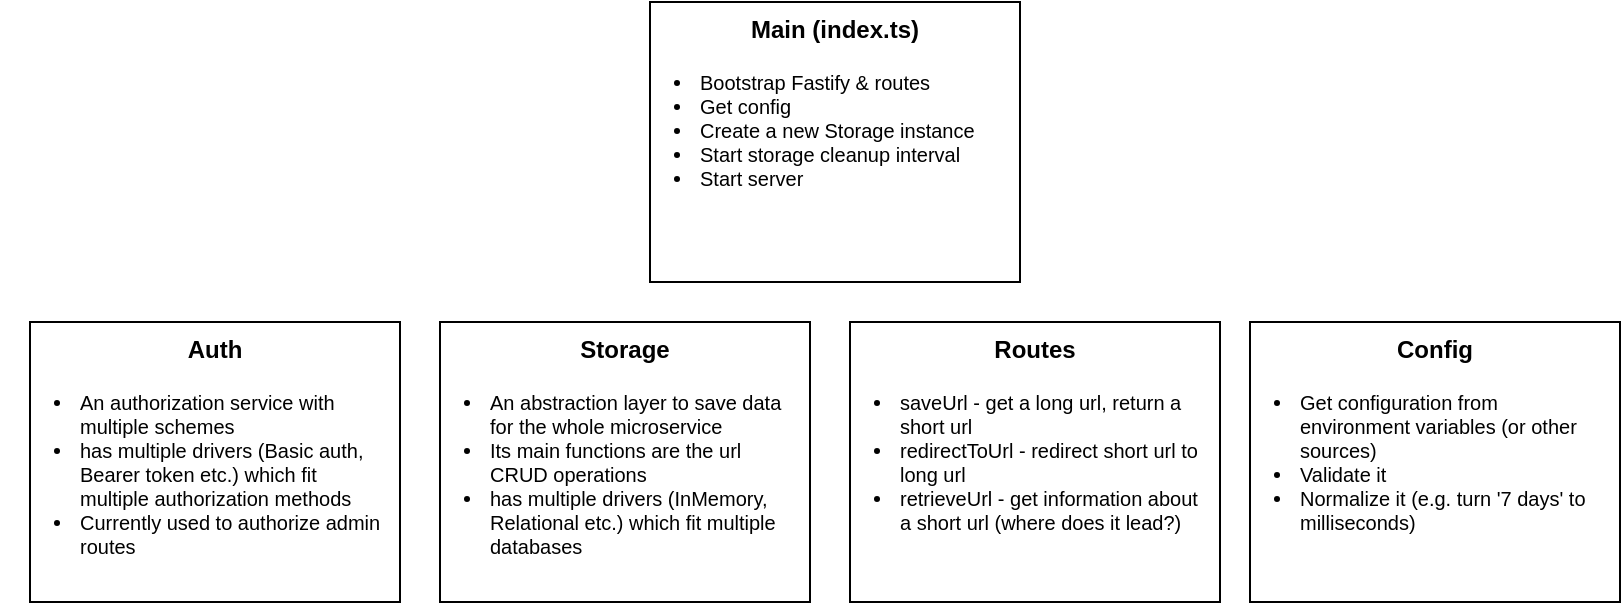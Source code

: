 <mxfile version="14.2.7" type="device"><diagram id="WsVmaz3JRyypXk_u3b5w" name="Page-1"><mxGraphModel dx="1146" dy="526" grid="1" gridSize="10" guides="1" tooltips="1" connect="1" arrows="1" fold="1" page="1" pageScale="1" pageWidth="850" pageHeight="1100" math="0" shadow="0"><root><mxCell id="0"/><mxCell id="1" parent="0"/><mxCell id="5bndLyBQU9Sa4SpzOvm1-4" value="" style="group" parent="1" vertex="1" connectable="0"><mxGeometry x="330" y="60" width="200" height="140" as="geometry"/></mxCell><mxCell id="5bndLyBQU9Sa4SpzOvm1-1" value="&lt;b&gt;Main (index.ts)&lt;/b&gt;" style="rounded=0;whiteSpace=wrap;html=1;labelPosition=center;verticalLabelPosition=middle;align=center;verticalAlign=top;" parent="5bndLyBQU9Sa4SpzOvm1-4" vertex="1"><mxGeometry x="15" width="185" height="140" as="geometry"/></mxCell><mxCell id="5bndLyBQU9Sa4SpzOvm1-2" value="&lt;ul style=&quot;font-size: 10px;&quot;&gt;&lt;li style=&quot;font-size: 10px;&quot;&gt;&lt;span style=&quot;font-size: 10px;&quot;&gt;Bootstrap Fastify &amp;amp; routes&lt;/span&gt;&lt;/li&gt;&lt;li style=&quot;font-size: 10px;&quot;&gt;&lt;span style=&quot;font-size: 10px;&quot;&gt;Get config&lt;/span&gt;&lt;/li&gt;&lt;li style=&quot;font-size: 10px;&quot;&gt;&lt;span style=&quot;font-size: 10px;&quot;&gt;Create a new Storage instance&lt;/span&gt;&lt;/li&gt;&lt;li style=&quot;font-size: 10px;&quot;&gt;Start storage cleanup interval&lt;/li&gt;&lt;li style=&quot;font-size: 10px;&quot;&gt;Start server&lt;/li&gt;&lt;/ul&gt;" style="text;html=1;strokeColor=none;fillColor=none;align=left;verticalAlign=top;whiteSpace=wrap;rounded=0;labelPosition=center;verticalLabelPosition=middle;fontSize=10;spacing=0;horizontal=1;" parent="5bndLyBQU9Sa4SpzOvm1-4" vertex="1"><mxGeometry y="20" width="190" height="120" as="geometry"/></mxCell><mxCell id="5bndLyBQU9Sa4SpzOvm1-5" value="" style="group" parent="1" vertex="1" connectable="0"><mxGeometry x="630" y="220" width="200" height="140" as="geometry"/></mxCell><mxCell id="5bndLyBQU9Sa4SpzOvm1-6" value="&lt;b&gt;Config&lt;/b&gt;" style="rounded=0;whiteSpace=wrap;html=1;labelPosition=center;verticalLabelPosition=middle;align=center;verticalAlign=top;" parent="5bndLyBQU9Sa4SpzOvm1-5" vertex="1"><mxGeometry x="15" width="185" height="140" as="geometry"/></mxCell><mxCell id="5bndLyBQU9Sa4SpzOvm1-7" value="&lt;ul style=&quot;font-size: 10px&quot;&gt;&lt;li style=&quot;font-size: 10px&quot;&gt;Get configuration from environment variables (or other sources)&lt;/li&gt;&lt;li style=&quot;font-size: 10px&quot;&gt;Validate it&lt;/li&gt;&lt;li style=&quot;font-size: 10px&quot;&gt;Normalize it (e.g. turn '7 days' to milliseconds)&lt;/li&gt;&lt;/ul&gt;" style="text;html=1;strokeColor=none;fillColor=none;align=left;verticalAlign=top;whiteSpace=wrap;rounded=0;labelPosition=center;verticalLabelPosition=middle;fontSize=10;spacing=0;horizontal=1;" parent="5bndLyBQU9Sa4SpzOvm1-5" vertex="1"><mxGeometry y="20" width="190" height="120" as="geometry"/></mxCell><mxCell id="5bndLyBQU9Sa4SpzOvm1-8" value="" style="group" parent="1" vertex="1" connectable="0"><mxGeometry x="430" y="220" width="200" height="140" as="geometry"/></mxCell><mxCell id="5bndLyBQU9Sa4SpzOvm1-9" value="&lt;b&gt;Routes&lt;/b&gt;" style="rounded=0;whiteSpace=wrap;html=1;labelPosition=center;verticalLabelPosition=middle;align=center;verticalAlign=top;" parent="5bndLyBQU9Sa4SpzOvm1-8" vertex="1"><mxGeometry x="15" width="185" height="140" as="geometry"/></mxCell><mxCell id="5bndLyBQU9Sa4SpzOvm1-10" value="&lt;ul style=&quot;font-size: 10px&quot;&gt;&lt;li style=&quot;font-size: 10px&quot;&gt;&lt;span&gt;saveUrl - get a long url, return a short url&lt;/span&gt;&lt;br&gt;&lt;/li&gt;&lt;li style=&quot;font-size: 10px&quot;&gt;redirectToUrl - redirect short url to long url&lt;br&gt;&lt;/li&gt;&lt;li style=&quot;font-size: 10px&quot;&gt;retrieveUrl - get information about a short url (where does it lead?)&lt;/li&gt;&lt;/ul&gt;" style="text;html=1;strokeColor=none;fillColor=none;align=left;verticalAlign=top;whiteSpace=wrap;rounded=0;labelPosition=center;verticalLabelPosition=middle;fontSize=10;spacing=0;horizontal=1;" parent="5bndLyBQU9Sa4SpzOvm1-8" vertex="1"><mxGeometry y="20" width="190" height="120" as="geometry"/></mxCell><mxCell id="5bndLyBQU9Sa4SpzOvm1-11" value="" style="group" parent="1" vertex="1" connectable="0"><mxGeometry x="225" y="220" width="200" height="140" as="geometry"/></mxCell><mxCell id="5bndLyBQU9Sa4SpzOvm1-12" value="&lt;b&gt;Storage&lt;/b&gt;" style="rounded=0;whiteSpace=wrap;html=1;labelPosition=center;verticalLabelPosition=middle;align=center;verticalAlign=top;" parent="5bndLyBQU9Sa4SpzOvm1-11" vertex="1"><mxGeometry x="15" width="185" height="140" as="geometry"/></mxCell><mxCell id="5bndLyBQU9Sa4SpzOvm1-13" value="&lt;ul style=&quot;font-size: 10px&quot;&gt;&lt;li style=&quot;font-size: 10px&quot;&gt;&lt;span&gt;An abstraction layer to save data for the whole microservice&lt;/span&gt;&lt;br&gt;&lt;/li&gt;&lt;li style=&quot;font-size: 10px&quot;&gt;&lt;span&gt;Its main functions are the url CRUD operations&lt;/span&gt;&lt;/li&gt;&lt;li style=&quot;font-size: 10px&quot;&gt;&lt;span&gt;has multiple drivers (InMemory, Relational etc.) which fit multiple databases&lt;/span&gt;&lt;br&gt;&lt;/li&gt;&lt;/ul&gt;" style="text;html=1;strokeColor=none;fillColor=none;align=left;verticalAlign=top;whiteSpace=wrap;rounded=0;labelPosition=center;verticalLabelPosition=middle;fontSize=10;spacing=0;horizontal=1;" parent="5bndLyBQU9Sa4SpzOvm1-11" vertex="1"><mxGeometry y="20" width="190" height="120" as="geometry"/></mxCell><mxCell id="5bndLyBQU9Sa4SpzOvm1-15" value="" style="group" parent="1" vertex="1" connectable="0"><mxGeometry x="20" y="220" width="200" height="140" as="geometry"/></mxCell><mxCell id="5bndLyBQU9Sa4SpzOvm1-16" value="&lt;b&gt;Auth&lt;/b&gt;" style="rounded=0;whiteSpace=wrap;html=1;labelPosition=center;verticalLabelPosition=middle;align=center;verticalAlign=top;" parent="5bndLyBQU9Sa4SpzOvm1-15" vertex="1"><mxGeometry x="15" width="185" height="140" as="geometry"/></mxCell><mxCell id="5bndLyBQU9Sa4SpzOvm1-17" value="&lt;ul style=&quot;font-size: 10px&quot;&gt;&lt;li style=&quot;font-size: 10px&quot;&gt;&lt;span&gt;An authorization service with multiple schemes&lt;/span&gt;&lt;br&gt;&lt;/li&gt;&lt;li style=&quot;font-size: 10px&quot;&gt;has multiple drivers (Basic auth, Bearer token etc.) which fit multiple authorization methods&lt;/li&gt;&lt;li style=&quot;font-size: 10px&quot;&gt;Currently used to authorize admin routes&lt;/li&gt;&lt;/ul&gt;" style="text;html=1;strokeColor=none;fillColor=none;align=left;verticalAlign=top;whiteSpace=wrap;rounded=0;labelPosition=center;verticalLabelPosition=middle;fontSize=10;spacing=0;horizontal=1;" parent="5bndLyBQU9Sa4SpzOvm1-15" vertex="1"><mxGeometry y="20" width="190" height="120" as="geometry"/></mxCell></root></mxGraphModel></diagram></mxfile>